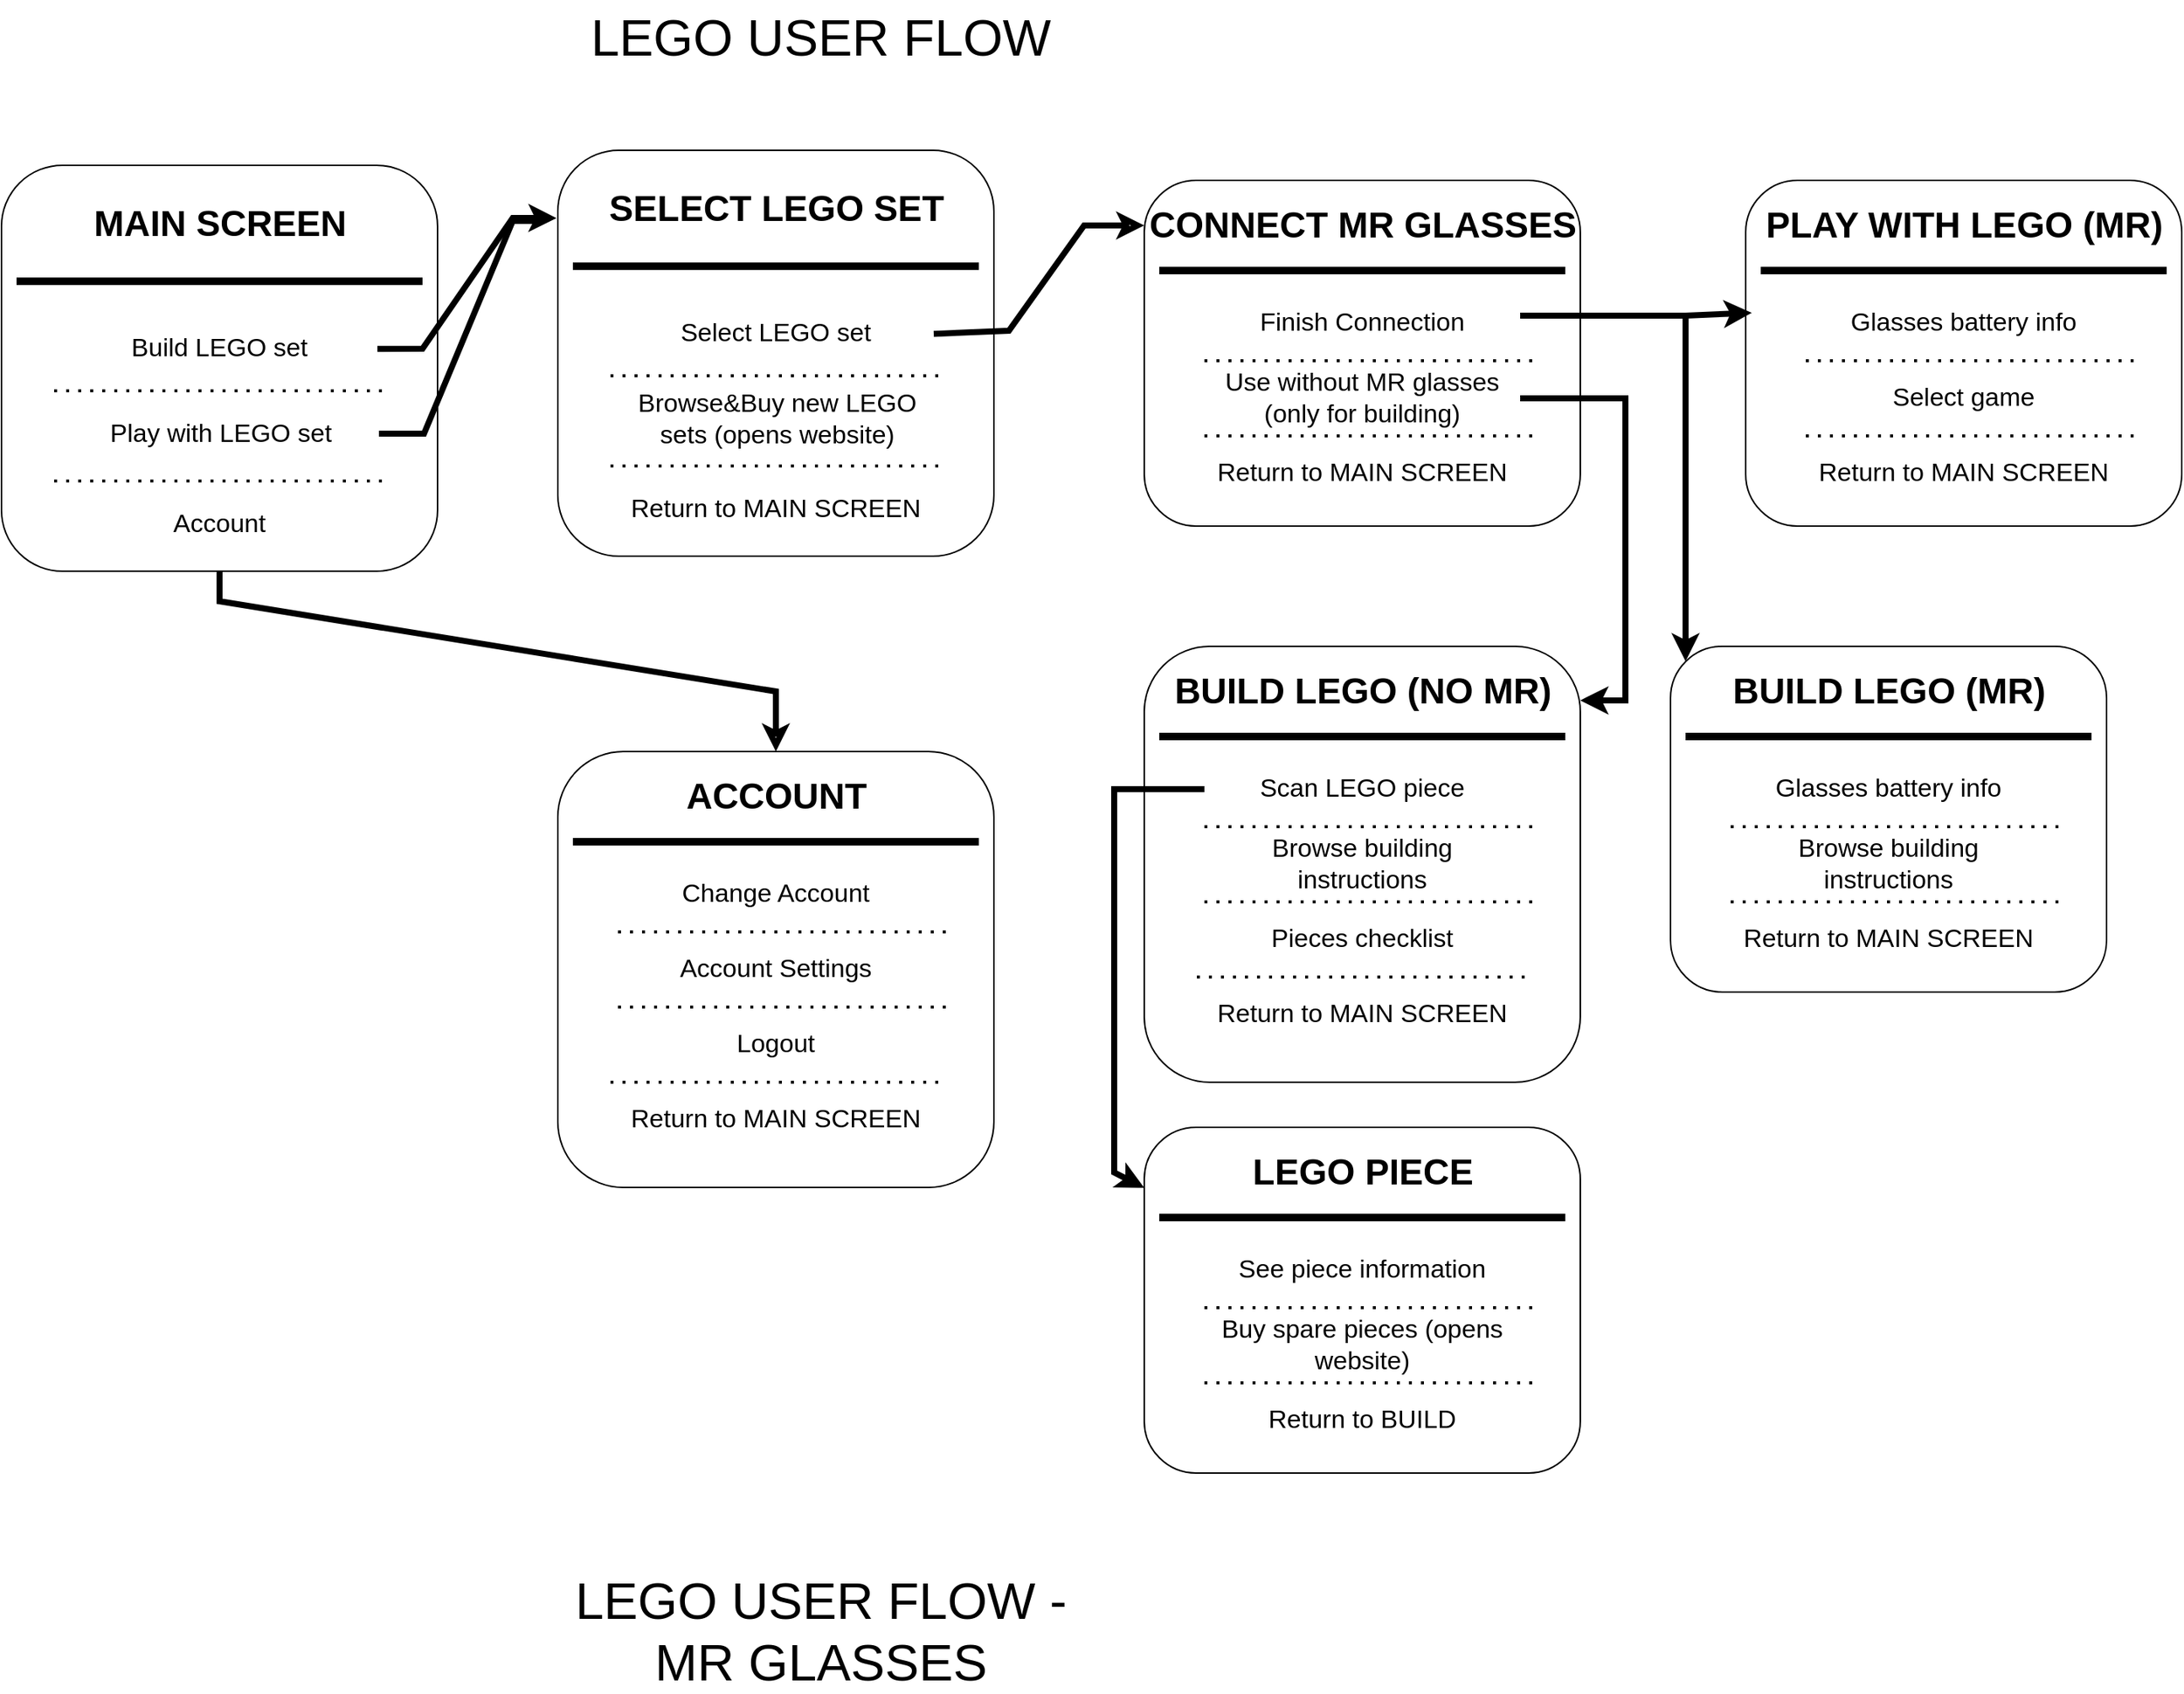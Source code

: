 <mxfile version="26.1.0">
  <diagram name="Page-1" id="V9NhYW08cU_z9-vpBdX2">
    <mxGraphModel dx="2284" dy="755" grid="1" gridSize="10" guides="1" tooltips="1" connect="1" arrows="1" fold="1" page="1" pageScale="1" pageWidth="850" pageHeight="1100" math="0" shadow="0">
      <root>
        <mxCell id="0" />
        <mxCell id="1" parent="0" />
        <mxCell id="82p-Z_RpJ1LQSQPhaVJv-1" value="&lt;font style=&quot;font-size: 34px;&quot;&gt;LEGO USER FLOW&lt;br&gt;&lt;/font&gt;" style="text;html=1;align=center;verticalAlign=middle;whiteSpace=wrap;rounded=0;fontSize=15;" vertex="1" parent="1">
          <mxGeometry x="20" y="20" width="330" height="50" as="geometry" />
        </mxCell>
        <mxCell id="82p-Z_RpJ1LQSQPhaVJv-11" value="" style="endArrow=classic;startArrow=classic;html=1;rounded=0;exitX=0.5;exitY=0;exitDx=0;exitDy=0;strokeWidth=4;" edge="1" parent="1" source="82p-Z_RpJ1LQSQPhaVJv-7">
          <mxGeometry width="50" height="50" relative="1" as="geometry">
            <mxPoint x="140" y="410" as="sourcePoint" />
            <mxPoint x="155" y="390" as="targetPoint" />
          </mxGeometry>
        </mxCell>
        <mxCell id="82p-Z_RpJ1LQSQPhaVJv-22" value="" style="group" vertex="1" connectable="0" parent="1">
          <mxGeometry x="10" y="520" width="290" height="290" as="geometry" />
        </mxCell>
        <mxCell id="82p-Z_RpJ1LQSQPhaVJv-8" value="" style="rounded=1;whiteSpace=wrap;html=1;" vertex="1" parent="82p-Z_RpJ1LQSQPhaVJv-22">
          <mxGeometry width="290" height="290" as="geometry" />
        </mxCell>
        <mxCell id="82p-Z_RpJ1LQSQPhaVJv-9" value="ACCOUNT" style="text;strokeColor=none;fillColor=none;html=1;fontSize=24;fontStyle=1;verticalAlign=middle;align=center;" vertex="1" parent="82p-Z_RpJ1LQSQPhaVJv-22">
          <mxGeometry x="95" y="10" width="100" height="40" as="geometry" />
        </mxCell>
        <mxCell id="82p-Z_RpJ1LQSQPhaVJv-10" value="" style="endArrow=none;html=1;rounded=0;fontSize=30;strokeWidth=5;" edge="1" parent="82p-Z_RpJ1LQSQPhaVJv-22">
          <mxGeometry width="50" height="50" relative="1" as="geometry">
            <mxPoint x="10" y="60" as="sourcePoint" />
            <mxPoint x="280" y="60" as="targetPoint" />
          </mxGeometry>
        </mxCell>
        <mxCell id="82p-Z_RpJ1LQSQPhaVJv-13" value="&lt;div&gt;&lt;font style=&quot;font-size: 17px;&quot;&gt;Change Account&lt;/font&gt;&lt;/div&gt;" style="text;html=1;align=center;verticalAlign=middle;whiteSpace=wrap;rounded=0;" vertex="1" parent="82p-Z_RpJ1LQSQPhaVJv-22">
          <mxGeometry x="40" y="80" width="210" height="30" as="geometry" />
        </mxCell>
        <mxCell id="82p-Z_RpJ1LQSQPhaVJv-14" value="" style="endArrow=none;dashed=1;html=1;dashPattern=1 3;strokeWidth=2;rounded=0;" edge="1" parent="82p-Z_RpJ1LQSQPhaVJv-22">
          <mxGeometry width="50" height="50" relative="1" as="geometry">
            <mxPoint x="40" y="120" as="sourcePoint" />
            <mxPoint x="260" y="120" as="targetPoint" />
          </mxGeometry>
        </mxCell>
        <mxCell id="82p-Z_RpJ1LQSQPhaVJv-15" value="&lt;font style=&quot;font-size: 17px;&quot;&gt;&lt;font&gt;Account Settings&lt;/font&gt;&lt;font&gt;&lt;br&gt;&lt;/font&gt;&lt;/font&gt;" style="text;html=1;align=center;verticalAlign=middle;whiteSpace=wrap;rounded=0;" vertex="1" parent="82p-Z_RpJ1LQSQPhaVJv-22">
          <mxGeometry x="40" y="130" width="210" height="30" as="geometry" />
        </mxCell>
        <mxCell id="82p-Z_RpJ1LQSQPhaVJv-17" value="" style="endArrow=none;dashed=1;html=1;dashPattern=1 3;strokeWidth=2;rounded=0;" edge="1" parent="82p-Z_RpJ1LQSQPhaVJv-22">
          <mxGeometry width="50" height="50" relative="1" as="geometry">
            <mxPoint x="40" y="170" as="sourcePoint" />
            <mxPoint x="260" y="170" as="targetPoint" />
          </mxGeometry>
        </mxCell>
        <mxCell id="82p-Z_RpJ1LQSQPhaVJv-18" value="&lt;font style=&quot;font-size: 17px;&quot;&gt;Logout&lt;/font&gt;" style="text;html=1;align=center;verticalAlign=middle;whiteSpace=wrap;rounded=0;" vertex="1" parent="82p-Z_RpJ1LQSQPhaVJv-22">
          <mxGeometry x="40" y="180" width="210" height="30" as="geometry" />
        </mxCell>
        <mxCell id="82p-Z_RpJ1LQSQPhaVJv-39" value="" style="endArrow=none;dashed=1;html=1;dashPattern=1 3;strokeWidth=2;rounded=0;" edge="1" parent="82p-Z_RpJ1LQSQPhaVJv-22">
          <mxGeometry width="50" height="50" relative="1" as="geometry">
            <mxPoint x="35" y="220" as="sourcePoint" />
            <mxPoint x="255" y="220" as="targetPoint" />
          </mxGeometry>
        </mxCell>
        <mxCell id="82p-Z_RpJ1LQSQPhaVJv-40" value="&lt;font style=&quot;font-size: 17px;&quot;&gt;&lt;font&gt;Return to MAIN SCREEN&lt;/font&gt;&lt;font&gt;&lt;br&gt;&lt;/font&gt;&lt;/font&gt;" style="text;html=1;align=center;verticalAlign=middle;whiteSpace=wrap;rounded=0;" vertex="1" parent="82p-Z_RpJ1LQSQPhaVJv-22">
          <mxGeometry x="40" y="230" width="210" height="30" as="geometry" />
        </mxCell>
        <mxCell id="82p-Z_RpJ1LQSQPhaVJv-23" value="" style="group" vertex="1" connectable="0" parent="1">
          <mxGeometry x="10" y="120" width="290" height="270" as="geometry" />
        </mxCell>
        <mxCell id="82p-Z_RpJ1LQSQPhaVJv-2" value="" style="rounded=1;whiteSpace=wrap;html=1;" vertex="1" parent="82p-Z_RpJ1LQSQPhaVJv-23">
          <mxGeometry width="290" height="270" as="geometry" />
        </mxCell>
        <mxCell id="82p-Z_RpJ1LQSQPhaVJv-3" value="SELECT LEGO SET" style="text;strokeColor=none;fillColor=none;html=1;fontSize=24;fontStyle=1;verticalAlign=middle;align=center;" vertex="1" parent="82p-Z_RpJ1LQSQPhaVJv-23">
          <mxGeometry x="95" y="12.857" width="100" height="51.429" as="geometry" />
        </mxCell>
        <mxCell id="82p-Z_RpJ1LQSQPhaVJv-4" value="" style="endArrow=none;html=1;rounded=0;fontSize=30;strokeWidth=5;" edge="1" parent="82p-Z_RpJ1LQSQPhaVJv-23">
          <mxGeometry width="50" height="50" relative="1" as="geometry">
            <mxPoint x="10" y="77.143" as="sourcePoint" />
            <mxPoint x="280" y="77.143" as="targetPoint" />
          </mxGeometry>
        </mxCell>
        <mxCell id="82p-Z_RpJ1LQSQPhaVJv-5" value="&lt;font style=&quot;font-size: 17px;&quot;&gt;&lt;font&gt;Select LEGO set&lt;/font&gt;&lt;font&gt;&lt;br&gt;&lt;/font&gt;&lt;/font&gt;" style="text;html=1;align=center;verticalAlign=middle;whiteSpace=wrap;rounded=0;" vertex="1" parent="82p-Z_RpJ1LQSQPhaVJv-23">
          <mxGeometry x="40" y="102.857" width="210" height="38.571" as="geometry" />
        </mxCell>
        <mxCell id="82p-Z_RpJ1LQSQPhaVJv-6" value="" style="endArrow=none;dashed=1;html=1;dashPattern=1 3;strokeWidth=2;rounded=0;" edge="1" parent="82p-Z_RpJ1LQSQPhaVJv-23">
          <mxGeometry width="50" height="50" relative="1" as="geometry">
            <mxPoint x="35" y="210.003" as="sourcePoint" />
            <mxPoint x="255" y="210.003" as="targetPoint" />
          </mxGeometry>
        </mxCell>
        <mxCell id="82p-Z_RpJ1LQSQPhaVJv-7" value="&lt;font style=&quot;font-size: 17px;&quot;&gt;&lt;font&gt;Return to MAIN SCREEN&lt;/font&gt;&lt;font&gt;&lt;br&gt;&lt;/font&gt;&lt;/font&gt;" style="text;html=1;align=center;verticalAlign=middle;whiteSpace=wrap;rounded=0;" vertex="1" parent="82p-Z_RpJ1LQSQPhaVJv-23">
          <mxGeometry x="40" y="219.997" width="210" height="38.571" as="geometry" />
        </mxCell>
        <mxCell id="82p-Z_RpJ1LQSQPhaVJv-27" value="" style="endArrow=none;dashed=1;html=1;dashPattern=1 3;strokeWidth=2;rounded=0;" edge="1" parent="82p-Z_RpJ1LQSQPhaVJv-23">
          <mxGeometry width="50" height="50" relative="1" as="geometry">
            <mxPoint x="35" y="150" as="sourcePoint" />
            <mxPoint x="255" y="150" as="targetPoint" />
          </mxGeometry>
        </mxCell>
        <mxCell id="82p-Z_RpJ1LQSQPhaVJv-28" value="&lt;font style=&quot;font-size: 17px;&quot;&gt;&lt;font&gt;Browse&amp;amp;Buy new LEGO sets&lt;/font&gt;&lt;font&gt; (opens website)&lt;br&gt;&lt;/font&gt;&lt;/font&gt;" style="text;html=1;align=center;verticalAlign=middle;whiteSpace=wrap;rounded=0;" vertex="1" parent="82p-Z_RpJ1LQSQPhaVJv-23">
          <mxGeometry x="41" y="159.997" width="210" height="38.571" as="geometry" />
        </mxCell>
        <mxCell id="82p-Z_RpJ1LQSQPhaVJv-26" value="" style="endArrow=none;startArrow=classic;html=1;rounded=0;exitX=0.5;exitY=0;exitDx=0;exitDy=0;strokeWidth=4;startFill=0;entryX=0.5;entryY=1;entryDx=0;entryDy=0;" edge="1" parent="1" source="82p-Z_RpJ1LQSQPhaVJv-8" target="82p-Z_RpJ1LQSQPhaVJv-99">
          <mxGeometry width="50" height="50" relative="1" as="geometry">
            <mxPoint x="155" y="520" as="sourcePoint" />
            <mxPoint x="155" y="390" as="targetPoint" />
            <Array as="points">
              <mxPoint x="155" y="480" />
              <mxPoint x="-215" y="420" />
            </Array>
          </mxGeometry>
        </mxCell>
        <mxCell id="82p-Z_RpJ1LQSQPhaVJv-29" value="" style="group" vertex="1" connectable="0" parent="1">
          <mxGeometry x="400" y="140" width="290" height="230" as="geometry" />
        </mxCell>
        <mxCell id="82p-Z_RpJ1LQSQPhaVJv-30" value="" style="rounded=1;whiteSpace=wrap;html=1;" vertex="1" parent="82p-Z_RpJ1LQSQPhaVJv-29">
          <mxGeometry width="290" height="230" as="geometry" />
        </mxCell>
        <mxCell id="82p-Z_RpJ1LQSQPhaVJv-31" value="CONNECT MR GLASSES" style="text;strokeColor=none;fillColor=none;html=1;fontSize=24;fontStyle=1;verticalAlign=middle;align=center;" vertex="1" parent="82p-Z_RpJ1LQSQPhaVJv-29">
          <mxGeometry x="95" y="10" width="100" height="40" as="geometry" />
        </mxCell>
        <mxCell id="82p-Z_RpJ1LQSQPhaVJv-32" value="" style="endArrow=none;html=1;rounded=0;fontSize=30;strokeWidth=5;" edge="1" parent="82p-Z_RpJ1LQSQPhaVJv-29">
          <mxGeometry width="50" height="50" relative="1" as="geometry">
            <mxPoint x="10" y="60" as="sourcePoint" />
            <mxPoint x="280" y="60" as="targetPoint" />
          </mxGeometry>
        </mxCell>
        <mxCell id="82p-Z_RpJ1LQSQPhaVJv-33" value="&lt;font style=&quot;font-size: 17px;&quot;&gt;Finish Connection&lt;/font&gt;" style="text;html=1;align=center;verticalAlign=middle;whiteSpace=wrap;rounded=0;" vertex="1" parent="82p-Z_RpJ1LQSQPhaVJv-29">
          <mxGeometry x="40" y="80" width="210" height="30" as="geometry" />
        </mxCell>
        <mxCell id="82p-Z_RpJ1LQSQPhaVJv-34" value="" style="endArrow=none;dashed=1;html=1;dashPattern=1 3;strokeWidth=2;rounded=0;" edge="1" parent="82p-Z_RpJ1LQSQPhaVJv-29">
          <mxGeometry width="50" height="50" relative="1" as="geometry">
            <mxPoint x="40" y="120" as="sourcePoint" />
            <mxPoint x="260" y="120" as="targetPoint" />
          </mxGeometry>
        </mxCell>
        <mxCell id="82p-Z_RpJ1LQSQPhaVJv-35" value="&lt;font style=&quot;font-size: 17px;&quot;&gt;&lt;font&gt;Use without MR glasses (only for building)&lt;/font&gt;&lt;font&gt;&lt;br&gt;&lt;/font&gt;&lt;/font&gt;" style="text;html=1;align=center;verticalAlign=middle;whiteSpace=wrap;rounded=0;" vertex="1" parent="82p-Z_RpJ1LQSQPhaVJv-29">
          <mxGeometry x="40" y="130" width="210" height="30" as="geometry" />
        </mxCell>
        <mxCell id="82p-Z_RpJ1LQSQPhaVJv-36" value="" style="endArrow=none;dashed=1;html=1;dashPattern=1 3;strokeWidth=2;rounded=0;" edge="1" parent="82p-Z_RpJ1LQSQPhaVJv-29">
          <mxGeometry width="50" height="50" relative="1" as="geometry">
            <mxPoint x="40" y="170" as="sourcePoint" />
            <mxPoint x="260" y="170" as="targetPoint" />
          </mxGeometry>
        </mxCell>
        <mxCell id="82p-Z_RpJ1LQSQPhaVJv-37" value="&lt;font style=&quot;font-size: 17px;&quot;&gt;&lt;font&gt;Return to MAIN SCREEN&lt;/font&gt;&lt;font&gt;&lt;br&gt;&lt;/font&gt;&lt;/font&gt;" style="text;html=1;align=center;verticalAlign=middle;whiteSpace=wrap;rounded=0;" vertex="1" parent="82p-Z_RpJ1LQSQPhaVJv-29">
          <mxGeometry x="40" y="180" width="210" height="30" as="geometry" />
        </mxCell>
        <mxCell id="82p-Z_RpJ1LQSQPhaVJv-43" value="" style="endArrow=none;startArrow=classic;html=1;rounded=0;strokeWidth=4;startFill=0;entryX=1;entryY=0.5;entryDx=0;entryDy=0;" edge="1" parent="1" target="82p-Z_RpJ1LQSQPhaVJv-5">
          <mxGeometry width="50" height="50" relative="1" as="geometry">
            <mxPoint x="400" y="170" as="sourcePoint" />
            <mxPoint x="271" y="309" as="targetPoint" />
            <Array as="points">
              <mxPoint x="360" y="170" />
              <mxPoint x="310" y="240" />
            </Array>
          </mxGeometry>
        </mxCell>
        <mxCell id="82p-Z_RpJ1LQSQPhaVJv-44" value="" style="group" vertex="1" connectable="0" parent="1">
          <mxGeometry x="400" y="450" width="290" height="290" as="geometry" />
        </mxCell>
        <mxCell id="82p-Z_RpJ1LQSQPhaVJv-45" value="" style="rounded=1;whiteSpace=wrap;html=1;" vertex="1" parent="82p-Z_RpJ1LQSQPhaVJv-44">
          <mxGeometry width="290" height="290" as="geometry" />
        </mxCell>
        <mxCell id="82p-Z_RpJ1LQSQPhaVJv-46" value="BUILD LEGO (NO MR)" style="text;strokeColor=none;fillColor=none;html=1;fontSize=24;fontStyle=1;verticalAlign=middle;align=center;" vertex="1" parent="82p-Z_RpJ1LQSQPhaVJv-44">
          <mxGeometry x="95" y="10" width="100" height="40" as="geometry" />
        </mxCell>
        <mxCell id="82p-Z_RpJ1LQSQPhaVJv-47" value="" style="endArrow=none;html=1;rounded=0;fontSize=30;strokeWidth=5;" edge="1" parent="82p-Z_RpJ1LQSQPhaVJv-44">
          <mxGeometry width="50" height="50" relative="1" as="geometry">
            <mxPoint x="10" y="60" as="sourcePoint" />
            <mxPoint x="280" y="60" as="targetPoint" />
          </mxGeometry>
        </mxCell>
        <mxCell id="82p-Z_RpJ1LQSQPhaVJv-48" value="&lt;font style=&quot;font-size: 17px;&quot;&gt;Scan LEGO piece&lt;/font&gt;" style="text;html=1;align=center;verticalAlign=middle;whiteSpace=wrap;rounded=0;" vertex="1" parent="82p-Z_RpJ1LQSQPhaVJv-44">
          <mxGeometry x="40" y="80" width="210" height="30" as="geometry" />
        </mxCell>
        <mxCell id="82p-Z_RpJ1LQSQPhaVJv-49" value="" style="endArrow=none;dashed=1;html=1;dashPattern=1 3;strokeWidth=2;rounded=0;" edge="1" parent="82p-Z_RpJ1LQSQPhaVJv-44">
          <mxGeometry width="50" height="50" relative="1" as="geometry">
            <mxPoint x="40" y="120" as="sourcePoint" />
            <mxPoint x="260" y="120" as="targetPoint" />
          </mxGeometry>
        </mxCell>
        <mxCell id="82p-Z_RpJ1LQSQPhaVJv-50" value="&lt;font style=&quot;font-size: 17px;&quot;&gt;&lt;font&gt;Browse building instructions&lt;/font&gt;&lt;font&gt;&lt;br&gt;&lt;/font&gt;&lt;/font&gt;" style="text;html=1;align=center;verticalAlign=middle;whiteSpace=wrap;rounded=0;" vertex="1" parent="82p-Z_RpJ1LQSQPhaVJv-44">
          <mxGeometry x="40" y="130" width="210" height="30" as="geometry" />
        </mxCell>
        <mxCell id="82p-Z_RpJ1LQSQPhaVJv-51" value="" style="endArrow=none;dashed=1;html=1;dashPattern=1 3;strokeWidth=2;rounded=0;" edge="1" parent="82p-Z_RpJ1LQSQPhaVJv-44">
          <mxGeometry width="50" height="50" relative="1" as="geometry">
            <mxPoint x="40" y="170" as="sourcePoint" />
            <mxPoint x="260" y="170" as="targetPoint" />
          </mxGeometry>
        </mxCell>
        <mxCell id="82p-Z_RpJ1LQSQPhaVJv-52" value="&lt;font style=&quot;font-size: 17px;&quot;&gt;&lt;font&gt;Pieces checklist&lt;/font&gt;&lt;font&gt;&lt;br&gt;&lt;/font&gt;&lt;/font&gt;" style="text;html=1;align=center;verticalAlign=middle;whiteSpace=wrap;rounded=0;" vertex="1" parent="82p-Z_RpJ1LQSQPhaVJv-44">
          <mxGeometry x="40" y="180" width="210" height="30" as="geometry" />
        </mxCell>
        <mxCell id="82p-Z_RpJ1LQSQPhaVJv-53" value="" style="endArrow=none;dashed=1;html=1;dashPattern=1 3;strokeWidth=2;rounded=0;" edge="1" parent="82p-Z_RpJ1LQSQPhaVJv-44">
          <mxGeometry width="50" height="50" relative="1" as="geometry">
            <mxPoint x="35" y="220" as="sourcePoint" />
            <mxPoint x="255" y="220" as="targetPoint" />
          </mxGeometry>
        </mxCell>
        <mxCell id="82p-Z_RpJ1LQSQPhaVJv-54" value="&lt;font style=&quot;font-size: 17px;&quot;&gt;&lt;font&gt;Return to MAIN SCREEN&lt;/font&gt;&lt;font&gt;&lt;br&gt;&lt;/font&gt;&lt;/font&gt;" style="text;html=1;align=center;verticalAlign=middle;whiteSpace=wrap;rounded=0;" vertex="1" parent="82p-Z_RpJ1LQSQPhaVJv-44">
          <mxGeometry x="40" y="230" width="210" height="30" as="geometry" />
        </mxCell>
        <mxCell id="82p-Z_RpJ1LQSQPhaVJv-56" value="" style="endArrow=classic;html=1;rounded=0;exitX=1;exitY=0.5;exitDx=0;exitDy=0;strokeWidth=4;entryX=1;entryY=0.124;entryDx=0;entryDy=0;entryPerimeter=0;" edge="1" parent="1" source="82p-Z_RpJ1LQSQPhaVJv-35" target="82p-Z_RpJ1LQSQPhaVJv-45">
          <mxGeometry width="50" height="50" relative="1" as="geometry">
            <mxPoint x="740" y="360" as="sourcePoint" />
            <mxPoint x="790" y="310" as="targetPoint" />
            <Array as="points">
              <mxPoint x="720" y="285" />
              <mxPoint x="720" y="486" />
            </Array>
          </mxGeometry>
        </mxCell>
        <mxCell id="82p-Z_RpJ1LQSQPhaVJv-57" value="" style="group" vertex="1" connectable="0" parent="1">
          <mxGeometry x="400" y="770" width="290" height="290" as="geometry" />
        </mxCell>
        <mxCell id="82p-Z_RpJ1LQSQPhaVJv-58" value="" style="rounded=1;whiteSpace=wrap;html=1;" vertex="1" parent="82p-Z_RpJ1LQSQPhaVJv-57">
          <mxGeometry width="290" height="230" as="geometry" />
        </mxCell>
        <mxCell id="82p-Z_RpJ1LQSQPhaVJv-59" value="LEGO PIECE" style="text;strokeColor=none;fillColor=none;html=1;fontSize=24;fontStyle=1;verticalAlign=middle;align=center;" vertex="1" parent="82p-Z_RpJ1LQSQPhaVJv-57">
          <mxGeometry x="95" y="10" width="100" height="40" as="geometry" />
        </mxCell>
        <mxCell id="82p-Z_RpJ1LQSQPhaVJv-60" value="" style="endArrow=none;html=1;rounded=0;fontSize=30;strokeWidth=5;" edge="1" parent="82p-Z_RpJ1LQSQPhaVJv-57">
          <mxGeometry width="50" height="50" relative="1" as="geometry">
            <mxPoint x="10" y="60" as="sourcePoint" />
            <mxPoint x="280" y="60" as="targetPoint" />
          </mxGeometry>
        </mxCell>
        <mxCell id="82p-Z_RpJ1LQSQPhaVJv-61" value="&lt;font style=&quot;font-size: 17px;&quot;&gt;&lt;font&gt;See piece information&lt;/font&gt;&lt;font&gt;&lt;br&gt;&lt;/font&gt;&lt;/font&gt;" style="text;html=1;align=center;verticalAlign=middle;whiteSpace=wrap;rounded=0;" vertex="1" parent="82p-Z_RpJ1LQSQPhaVJv-57">
          <mxGeometry x="40" y="80" width="210" height="30" as="geometry" />
        </mxCell>
        <mxCell id="82p-Z_RpJ1LQSQPhaVJv-62" value="" style="endArrow=none;dashed=1;html=1;dashPattern=1 3;strokeWidth=2;rounded=0;" edge="1" parent="82p-Z_RpJ1LQSQPhaVJv-57">
          <mxGeometry width="50" height="50" relative="1" as="geometry">
            <mxPoint x="40" y="120" as="sourcePoint" />
            <mxPoint x="260" y="120" as="targetPoint" />
          </mxGeometry>
        </mxCell>
        <mxCell id="82p-Z_RpJ1LQSQPhaVJv-63" value="&lt;font style=&quot;font-size: 17px;&quot;&gt;&lt;font&gt;Buy spare pieces&lt;/font&gt;&lt;font&gt; (opens website)&lt;br&gt;&lt;/font&gt;&lt;/font&gt;" style="text;html=1;align=center;verticalAlign=middle;whiteSpace=wrap;rounded=0;" vertex="1" parent="82p-Z_RpJ1LQSQPhaVJv-57">
          <mxGeometry x="40" y="130" width="210" height="30" as="geometry" />
        </mxCell>
        <mxCell id="82p-Z_RpJ1LQSQPhaVJv-64" value="" style="endArrow=none;dashed=1;html=1;dashPattern=1 3;strokeWidth=2;rounded=0;" edge="1" parent="82p-Z_RpJ1LQSQPhaVJv-57">
          <mxGeometry width="50" height="50" relative="1" as="geometry">
            <mxPoint x="40" y="170" as="sourcePoint" />
            <mxPoint x="260" y="170" as="targetPoint" />
          </mxGeometry>
        </mxCell>
        <mxCell id="82p-Z_RpJ1LQSQPhaVJv-67" value="&lt;font style=&quot;font-size: 17px;&quot;&gt;&lt;font&gt;Return to BUILD&lt;/font&gt;&lt;font&gt;&lt;br&gt;&lt;/font&gt;&lt;/font&gt;" style="text;html=1;align=center;verticalAlign=middle;whiteSpace=wrap;rounded=0;" vertex="1" parent="82p-Z_RpJ1LQSQPhaVJv-57">
          <mxGeometry x="40" y="180" width="210" height="30" as="geometry" />
        </mxCell>
        <mxCell id="82p-Z_RpJ1LQSQPhaVJv-69" value="" style="endArrow=classic;html=1;rounded=0;exitX=0;exitY=0.5;exitDx=0;exitDy=0;strokeWidth=4;" edge="1" parent="1" source="82p-Z_RpJ1LQSQPhaVJv-48" target="82p-Z_RpJ1LQSQPhaVJv-58">
          <mxGeometry width="50" height="50" relative="1" as="geometry">
            <mxPoint x="310" y="564.5" as="sourcePoint" />
            <mxPoint x="350" y="765.5" as="targetPoint" />
            <Array as="points">
              <mxPoint x="380" y="545" />
              <mxPoint x="380" y="800" />
            </Array>
          </mxGeometry>
        </mxCell>
        <mxCell id="82p-Z_RpJ1LQSQPhaVJv-70" value="" style="group" vertex="1" connectable="0" parent="1">
          <mxGeometry x="750" y="450" width="290" height="290" as="geometry" />
        </mxCell>
        <mxCell id="82p-Z_RpJ1LQSQPhaVJv-71" value="" style="rounded=1;whiteSpace=wrap;html=1;" vertex="1" parent="82p-Z_RpJ1LQSQPhaVJv-70">
          <mxGeometry width="290" height="230" as="geometry" />
        </mxCell>
        <mxCell id="82p-Z_RpJ1LQSQPhaVJv-72" value="BUILD LEGO (MR)" style="text;strokeColor=none;fillColor=none;html=1;fontSize=24;fontStyle=1;verticalAlign=middle;align=center;" vertex="1" parent="82p-Z_RpJ1LQSQPhaVJv-70">
          <mxGeometry x="95" y="10" width="100" height="40" as="geometry" />
        </mxCell>
        <mxCell id="82p-Z_RpJ1LQSQPhaVJv-73" value="" style="endArrow=none;html=1;rounded=0;fontSize=30;strokeWidth=5;" edge="1" parent="82p-Z_RpJ1LQSQPhaVJv-70">
          <mxGeometry width="50" height="50" relative="1" as="geometry">
            <mxPoint x="10" y="60" as="sourcePoint" />
            <mxPoint x="280" y="60" as="targetPoint" />
          </mxGeometry>
        </mxCell>
        <mxCell id="82p-Z_RpJ1LQSQPhaVJv-76" value="&lt;font style=&quot;font-size: 17px;&quot;&gt;Glasses battery&lt;/font&gt;&lt;font style=&quot;font-size: 17px;&quot;&gt; info&lt;/font&gt;" style="text;html=1;align=center;verticalAlign=middle;whiteSpace=wrap;rounded=0;" vertex="1" parent="82p-Z_RpJ1LQSQPhaVJv-70">
          <mxGeometry x="40" y="80" width="210" height="30" as="geometry" />
        </mxCell>
        <mxCell id="82p-Z_RpJ1LQSQPhaVJv-77" value="" style="endArrow=none;dashed=1;html=1;dashPattern=1 3;strokeWidth=2;rounded=0;" edge="1" parent="82p-Z_RpJ1LQSQPhaVJv-70">
          <mxGeometry width="50" height="50" relative="1" as="geometry">
            <mxPoint x="40" y="120" as="sourcePoint" />
            <mxPoint x="260" y="120" as="targetPoint" />
          </mxGeometry>
        </mxCell>
        <mxCell id="82p-Z_RpJ1LQSQPhaVJv-78" value="&lt;font style=&quot;font-size: 17px;&quot;&gt;&lt;font&gt;Browse building instructions&lt;/font&gt;&lt;font&gt;&lt;br&gt;&lt;/font&gt;&lt;/font&gt;" style="text;html=1;align=center;verticalAlign=middle;whiteSpace=wrap;rounded=0;" vertex="1" parent="82p-Z_RpJ1LQSQPhaVJv-70">
          <mxGeometry x="40" y="130" width="210" height="30" as="geometry" />
        </mxCell>
        <mxCell id="82p-Z_RpJ1LQSQPhaVJv-79" value="" style="endArrow=none;dashed=1;html=1;dashPattern=1 3;strokeWidth=2;rounded=0;" edge="1" parent="82p-Z_RpJ1LQSQPhaVJv-70">
          <mxGeometry width="50" height="50" relative="1" as="geometry">
            <mxPoint x="40" y="170" as="sourcePoint" />
            <mxPoint x="260" y="170" as="targetPoint" />
          </mxGeometry>
        </mxCell>
        <mxCell id="82p-Z_RpJ1LQSQPhaVJv-80" value="&lt;font style=&quot;font-size: 17px;&quot;&gt;&lt;font&gt;Return to MAIN SCREEN&lt;/font&gt;&lt;font&gt;&lt;br&gt;&lt;/font&gt;&lt;/font&gt;" style="text;html=1;align=center;verticalAlign=middle;whiteSpace=wrap;rounded=0;" vertex="1" parent="82p-Z_RpJ1LQSQPhaVJv-70">
          <mxGeometry x="40" y="180" width="210" height="30" as="geometry" />
        </mxCell>
        <mxCell id="82p-Z_RpJ1LQSQPhaVJv-81" value="" style="endArrow=classic;html=1;rounded=0;exitX=1;exitY=0.5;exitDx=0;exitDy=0;strokeWidth=4;" edge="1" parent="1">
          <mxGeometry width="50" height="50" relative="1" as="geometry">
            <mxPoint x="650" y="230" as="sourcePoint" />
            <mxPoint x="760" y="460" as="targetPoint" />
            <Array as="points">
              <mxPoint x="760" y="230" />
              <mxPoint x="760" y="431" />
            </Array>
          </mxGeometry>
        </mxCell>
        <mxCell id="82p-Z_RpJ1LQSQPhaVJv-82" value="" style="group" vertex="1" connectable="0" parent="1">
          <mxGeometry x="800" y="140" width="290" height="290" as="geometry" />
        </mxCell>
        <mxCell id="82p-Z_RpJ1LQSQPhaVJv-83" value="" style="rounded=1;whiteSpace=wrap;html=1;" vertex="1" parent="82p-Z_RpJ1LQSQPhaVJv-82">
          <mxGeometry width="290" height="230" as="geometry" />
        </mxCell>
        <mxCell id="82p-Z_RpJ1LQSQPhaVJv-84" value="PLAY WITH LEGO (MR)" style="text;strokeColor=none;fillColor=none;html=1;fontSize=24;fontStyle=1;verticalAlign=middle;align=center;" vertex="1" parent="82p-Z_RpJ1LQSQPhaVJv-82">
          <mxGeometry x="95" y="10" width="100" height="40" as="geometry" />
        </mxCell>
        <mxCell id="82p-Z_RpJ1LQSQPhaVJv-85" value="" style="endArrow=none;html=1;rounded=0;fontSize=30;strokeWidth=5;" edge="1" parent="82p-Z_RpJ1LQSQPhaVJv-82">
          <mxGeometry width="50" height="50" relative="1" as="geometry">
            <mxPoint x="10" y="60" as="sourcePoint" />
            <mxPoint x="280" y="60" as="targetPoint" />
          </mxGeometry>
        </mxCell>
        <mxCell id="82p-Z_RpJ1LQSQPhaVJv-86" value="&lt;font style=&quot;font-size: 17px;&quot;&gt;Glasses battery&lt;/font&gt;&lt;font style=&quot;font-size: 17px;&quot;&gt; info&lt;/font&gt;" style="text;html=1;align=center;verticalAlign=middle;whiteSpace=wrap;rounded=0;" vertex="1" parent="82p-Z_RpJ1LQSQPhaVJv-82">
          <mxGeometry x="40" y="80" width="210" height="30" as="geometry" />
        </mxCell>
        <mxCell id="82p-Z_RpJ1LQSQPhaVJv-87" value="" style="endArrow=none;dashed=1;html=1;dashPattern=1 3;strokeWidth=2;rounded=0;" edge="1" parent="82p-Z_RpJ1LQSQPhaVJv-82">
          <mxGeometry width="50" height="50" relative="1" as="geometry">
            <mxPoint x="40" y="120" as="sourcePoint" />
            <mxPoint x="260" y="120" as="targetPoint" />
          </mxGeometry>
        </mxCell>
        <mxCell id="82p-Z_RpJ1LQSQPhaVJv-88" value="&lt;font style=&quot;font-size: 17px;&quot;&gt;&lt;font&gt;Select game&lt;/font&gt;&lt;font&gt;&lt;br&gt;&lt;/font&gt;&lt;/font&gt;" style="text;html=1;align=center;verticalAlign=middle;whiteSpace=wrap;rounded=0;" vertex="1" parent="82p-Z_RpJ1LQSQPhaVJv-82">
          <mxGeometry x="40" y="130" width="210" height="30" as="geometry" />
        </mxCell>
        <mxCell id="82p-Z_RpJ1LQSQPhaVJv-89" value="" style="endArrow=none;dashed=1;html=1;dashPattern=1 3;strokeWidth=2;rounded=0;" edge="1" parent="82p-Z_RpJ1LQSQPhaVJv-82">
          <mxGeometry width="50" height="50" relative="1" as="geometry">
            <mxPoint x="40" y="170" as="sourcePoint" />
            <mxPoint x="260" y="170" as="targetPoint" />
          </mxGeometry>
        </mxCell>
        <mxCell id="82p-Z_RpJ1LQSQPhaVJv-90" value="&lt;font style=&quot;font-size: 17px;&quot;&gt;&lt;font&gt;Return to MAIN SCREEN&lt;/font&gt;&lt;font&gt;&lt;br&gt;&lt;/font&gt;&lt;/font&gt;" style="text;html=1;align=center;verticalAlign=middle;whiteSpace=wrap;rounded=0;" vertex="1" parent="82p-Z_RpJ1LQSQPhaVJv-82">
          <mxGeometry x="40" y="180" width="210" height="30" as="geometry" />
        </mxCell>
        <mxCell id="82p-Z_RpJ1LQSQPhaVJv-91" value="" style="endArrow=classic;html=1;rounded=0;exitX=1;exitY=0.5;exitDx=0;exitDy=0;strokeWidth=4;entryX=0.014;entryY=0.383;entryDx=0;entryDy=0;entryPerimeter=0;" edge="1" parent="1" target="82p-Z_RpJ1LQSQPhaVJv-83">
          <mxGeometry width="50" height="50" relative="1" as="geometry">
            <mxPoint x="650" y="230" as="sourcePoint" />
            <mxPoint x="760" y="460" as="targetPoint" />
            <Array as="points">
              <mxPoint x="760" y="230" />
            </Array>
          </mxGeometry>
        </mxCell>
        <mxCell id="82p-Z_RpJ1LQSQPhaVJv-93" value="" style="group" vertex="1" connectable="0" parent="1">
          <mxGeometry x="-360" y="130" width="290" height="270" as="geometry" />
        </mxCell>
        <mxCell id="82p-Z_RpJ1LQSQPhaVJv-94" value="" style="rounded=1;whiteSpace=wrap;html=1;" vertex="1" parent="82p-Z_RpJ1LQSQPhaVJv-93">
          <mxGeometry width="290" height="270" as="geometry" />
        </mxCell>
        <mxCell id="82p-Z_RpJ1LQSQPhaVJv-95" value="MAIN SCREEN" style="text;strokeColor=none;fillColor=none;html=1;fontSize=24;fontStyle=1;verticalAlign=middle;align=center;" vertex="1" parent="82p-Z_RpJ1LQSQPhaVJv-93">
          <mxGeometry x="95" y="12.857" width="100" height="51.429" as="geometry" />
        </mxCell>
        <mxCell id="82p-Z_RpJ1LQSQPhaVJv-96" value="" style="endArrow=none;html=1;rounded=0;fontSize=30;strokeWidth=5;" edge="1" parent="82p-Z_RpJ1LQSQPhaVJv-93">
          <mxGeometry width="50" height="50" relative="1" as="geometry">
            <mxPoint x="10" y="77.143" as="sourcePoint" />
            <mxPoint x="280" y="77.143" as="targetPoint" />
          </mxGeometry>
        </mxCell>
        <mxCell id="82p-Z_RpJ1LQSQPhaVJv-97" value="&lt;font style=&quot;font-size: 17px;&quot;&gt;Build LEGO set&lt;/font&gt;" style="text;html=1;align=center;verticalAlign=middle;whiteSpace=wrap;rounded=0;" vertex="1" parent="82p-Z_RpJ1LQSQPhaVJv-93">
          <mxGeometry x="40" y="102.857" width="210" height="38.571" as="geometry" />
        </mxCell>
        <mxCell id="82p-Z_RpJ1LQSQPhaVJv-98" value="" style="endArrow=none;dashed=1;html=1;dashPattern=1 3;strokeWidth=2;rounded=0;" edge="1" parent="82p-Z_RpJ1LQSQPhaVJv-93">
          <mxGeometry width="50" height="50" relative="1" as="geometry">
            <mxPoint x="35" y="210.003" as="sourcePoint" />
            <mxPoint x="255" y="210.003" as="targetPoint" />
          </mxGeometry>
        </mxCell>
        <mxCell id="82p-Z_RpJ1LQSQPhaVJv-99" value="&lt;font style=&quot;font-size: 17px;&quot;&gt;Account&lt;/font&gt;" style="text;html=1;align=center;verticalAlign=middle;whiteSpace=wrap;rounded=0;" vertex="1" parent="82p-Z_RpJ1LQSQPhaVJv-93">
          <mxGeometry x="40" y="219.997" width="210" height="38.571" as="geometry" />
        </mxCell>
        <mxCell id="82p-Z_RpJ1LQSQPhaVJv-100" value="" style="endArrow=none;dashed=1;html=1;dashPattern=1 3;strokeWidth=2;rounded=0;" edge="1" parent="82p-Z_RpJ1LQSQPhaVJv-93">
          <mxGeometry width="50" height="50" relative="1" as="geometry">
            <mxPoint x="35" y="150" as="sourcePoint" />
            <mxPoint x="255" y="150" as="targetPoint" />
          </mxGeometry>
        </mxCell>
        <mxCell id="82p-Z_RpJ1LQSQPhaVJv-101" value="&lt;font style=&quot;font-size: 17px;&quot;&gt;&lt;font&gt;Play with LEGO set&lt;/font&gt;&lt;font&gt;&lt;br&gt;&lt;/font&gt;&lt;/font&gt;" style="text;html=1;align=center;verticalAlign=middle;whiteSpace=wrap;rounded=0;" vertex="1" parent="82p-Z_RpJ1LQSQPhaVJv-93">
          <mxGeometry x="41" y="159.997" width="210" height="38.571" as="geometry" />
        </mxCell>
        <mxCell id="82p-Z_RpJ1LQSQPhaVJv-102" value="" style="endArrow=classic;html=1;rounded=0;strokeWidth=4;exitX=1;exitY=0.5;exitDx=0;exitDy=0;entryX=-0.003;entryY=0.167;entryDx=0;entryDy=0;entryPerimeter=0;" edge="1" parent="1" source="82p-Z_RpJ1LQSQPhaVJv-97" target="82p-Z_RpJ1LQSQPhaVJv-2">
          <mxGeometry width="50" height="50" relative="1" as="geometry">
            <mxPoint x="-50" y="270" as="sourcePoint" />
            <mxPoint y="220" as="targetPoint" />
            <Array as="points">
              <mxPoint x="-80" y="252" />
              <mxPoint x="-20" y="165" />
            </Array>
          </mxGeometry>
        </mxCell>
        <mxCell id="82p-Z_RpJ1LQSQPhaVJv-103" value="" style="endArrow=none;html=1;rounded=0;strokeWidth=4;exitX=1;exitY=0.5;exitDx=0;exitDy=0;startFill=0;" edge="1" parent="1">
          <mxGeometry width="50" height="50" relative="1" as="geometry">
            <mxPoint x="-109" y="308.5" as="sourcePoint" />
            <mxPoint y="167" as="targetPoint" />
            <Array as="points">
              <mxPoint x="-79" y="308.5" />
              <mxPoint x="-20" y="167" />
            </Array>
          </mxGeometry>
        </mxCell>
        <mxCell id="82p-Z_RpJ1LQSQPhaVJv-104" value="&lt;font style=&quot;font-size: 34px;&quot;&gt;LEGO USER FLOW - MR GLASSES&lt;br&gt;&lt;/font&gt;" style="text;html=1;align=center;verticalAlign=middle;whiteSpace=wrap;rounded=0;fontSize=15;" vertex="1" parent="1">
          <mxGeometry x="20" y="1080" width="330" height="50" as="geometry" />
        </mxCell>
      </root>
    </mxGraphModel>
  </diagram>
</mxfile>
